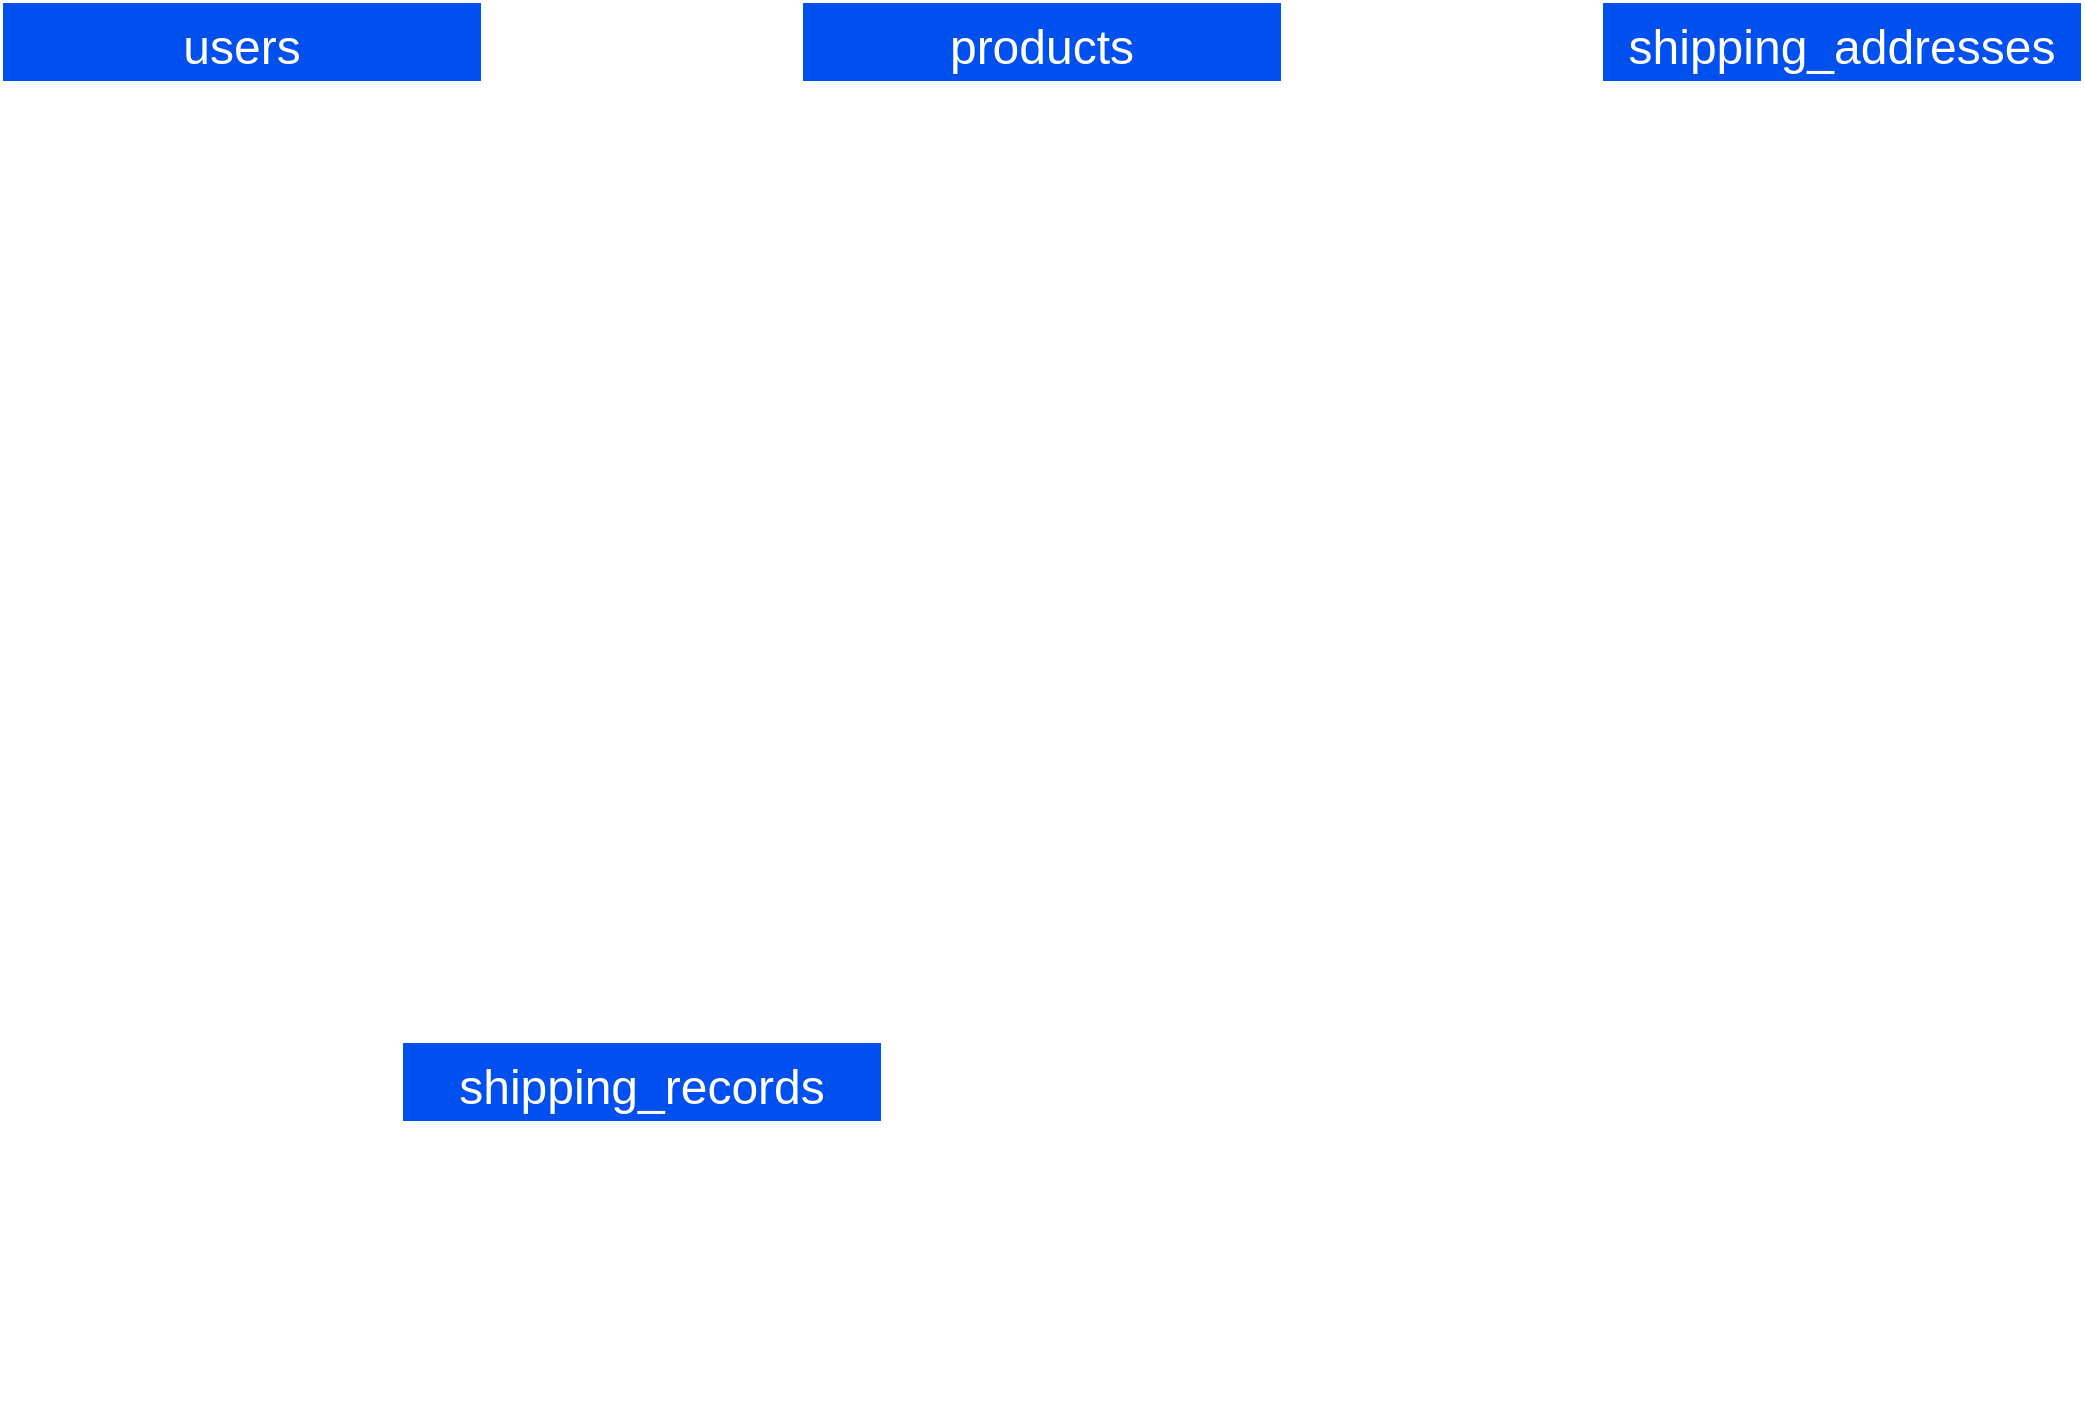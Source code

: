 <mxfile>
    <diagram id="ySHD8SOpM0Rdw_ZR9hW6" name="ページ1">
        <mxGraphModel dx="1585" dy="955" grid="1" gridSize="10" guides="1" tooltips="1" connect="1" arrows="1" fold="1" page="1" pageScale="1" pageWidth="1169" pageHeight="827" math="0" shadow="0">
            <root>
                <mxCell id="0"/>
                <mxCell id="1" parent="0"/>
                <mxCell id="10" value="users" style="swimlane;fontStyle=0;childLayout=stackLayout;horizontal=1;startSize=40;horizontalStack=0;resizeParent=1;resizeParentMax=0;resizeLast=0;collapsible=1;marginBottom=0;align=center;fontSize=24;spacing=0;labelBackgroundColor=none;fillColor=#0050ef;strokeColor=#FFFFFF;fontColor=#FFFFFF;" vertex="1" parent="1">
                    <mxGeometry x="80" y="80" width="240" height="360" as="geometry"/>
                </mxCell>
                <mxCell id="12" value="nickname " style="text;spacingLeft=4;spacingRight=4;overflow=hidden;rotatable=0;points=[[0,0.5],[1,0.5]];portConstraint=eastwest;fontSize=24;spacing=0;strokeColor=#FFFFFF;fontColor=#FFFFFF;" vertex="1" parent="10">
                    <mxGeometry y="40" width="240" height="40" as="geometry"/>
                </mxCell>
                <mxCell id="13" value="email" style="text;fillColor=none;spacingLeft=4;spacingRight=4;overflow=hidden;rotatable=0;points=[[0,0.5],[1,0.5]];portConstraint=eastwest;fontSize=24;spacing=0;strokeColor=#FFFFFF;fontColor=#FFFFFF;" vertex="1" parent="10">
                    <mxGeometry y="80" width="240" height="40" as="geometry"/>
                </mxCell>
                <mxCell id="27" value="encrypted_password" style="text;fillColor=none;spacingLeft=4;spacingRight=4;overflow=hidden;rotatable=0;points=[[0,0.5],[1,0.5]];portConstraint=eastwest;fontSize=24;spacing=0;strokeColor=#FFFFFF;fontColor=#FFFFFF;" vertex="1" parent="10">
                    <mxGeometry y="120" width="240" height="40" as="geometry"/>
                </mxCell>
                <mxCell id="32" value="family_name" style="text;fillColor=none;spacingLeft=4;spacingRight=4;overflow=hidden;rotatable=0;points=[[0,0.5],[1,0.5]];portConstraint=eastwest;fontSize=24;spacing=0;strokeColor=#FFFFFF;fontColor=#FFFFFF;" vertex="1" parent="10">
                    <mxGeometry y="160" width="240" height="40" as="geometry"/>
                </mxCell>
                <mxCell id="33" value="first_name" style="text;fillColor=none;spacingLeft=4;spacingRight=4;overflow=hidden;rotatable=0;points=[[0,0.5],[1,0.5]];portConstraint=eastwest;fontSize=24;spacing=0;strokeColor=#FFFFFF;fontColor=#FFFFFF;" vertex="1" parent="10">
                    <mxGeometry y="200" width="240" height="40" as="geometry"/>
                </mxCell>
                <mxCell id="31" value="family_name_reading" style="text;fillColor=none;spacingLeft=4;spacingRight=4;overflow=hidden;rotatable=0;points=[[0,0.5],[1,0.5]];portConstraint=eastwest;fontSize=24;spacing=0;strokeColor=#FFFFFF;fontColor=#FFFFFF;" vertex="1" parent="10">
                    <mxGeometry y="240" width="240" height="40" as="geometry"/>
                </mxCell>
                <mxCell id="28" value="first_name_reading" style="text;fillColor=none;spacingLeft=4;spacingRight=4;overflow=hidden;rotatable=0;points=[[0,0.5],[1,0.5]];portConstraint=eastwest;fontSize=24;spacing=0;strokeColor=#FFFFFF;fontColor=#FFFFFF;" vertex="1" parent="10">
                    <mxGeometry y="280" width="240" height="40" as="geometry"/>
                </mxCell>
                <mxCell id="34" value="birthday" style="text;fillColor=none;spacingLeft=4;spacingRight=4;overflow=hidden;rotatable=0;points=[[0,0.5],[1,0.5]];portConstraint=eastwest;fontSize=24;spacing=0;strokeColor=#FFFFFF;fontColor=#FFFFFF;" vertex="1" parent="10">
                    <mxGeometry y="320" width="240" height="40" as="geometry"/>
                </mxCell>
                <mxCell id="36" value="products" style="swimlane;fontStyle=0;childLayout=stackLayout;horizontal=1;startSize=40;horizontalStack=0;resizeParent=1;resizeParentMax=0;resizeLast=0;collapsible=1;marginBottom=0;align=center;fontSize=24;spacing=0;fillColor=#0050ef;strokeColor=#FFFFFF;fontColor=#FFFFFF;" vertex="1" parent="1">
                    <mxGeometry x="480" y="80" width="240" height="400" as="geometry"/>
                </mxCell>
                <mxCell id="40" value="name" style="text;fillColor=none;spacingLeft=4;spacingRight=4;overflow=hidden;rotatable=0;points=[[0,0.5],[1,0.5]];portConstraint=eastwest;fontSize=24;spacing=0;strokeColor=#FFFFFF;fontColor=#FFFFFF;" vertex="1" parent="36">
                    <mxGeometry y="40" width="240" height="40" as="geometry"/>
                </mxCell>
                <mxCell id="43" value="caption" style="text;fillColor=none;spacingLeft=4;spacingRight=4;overflow=hidden;rotatable=0;points=[[0,0.5],[1,0.5]];portConstraint=eastwest;fontSize=24;spacing=0;strokeColor=#FFFFFF;fontColor=#FFFFFF;" vertex="1" parent="36">
                    <mxGeometry y="80" width="240" height="40" as="geometry"/>
                </mxCell>
                <mxCell id="44" value="category_id" style="text;fillColor=none;spacingLeft=4;spacingRight=4;overflow=hidden;rotatable=0;points=[[0,0.5],[1,0.5]];portConstraint=eastwest;fontSize=24;spacing=0;strokeColor=#FFFFFF;fontColor=#FFFFFF;" vertex="1" parent="36">
                    <mxGeometry y="120" width="240" height="40" as="geometry"/>
                </mxCell>
                <mxCell id="45" value="condition_id" style="text;fillColor=none;spacingLeft=4;spacingRight=4;overflow=hidden;rotatable=0;points=[[0,0.5],[1,0.5]];portConstraint=eastwest;fontSize=24;spacing=0;strokeColor=#FFFFFF;fontColor=#FFFFFF;" vertex="1" parent="36">
                    <mxGeometry y="160" width="240" height="40" as="geometry"/>
                </mxCell>
                <mxCell id="46" value="fee_id" style="text;fillColor=none;spacingLeft=4;spacingRight=4;overflow=hidden;rotatable=0;points=[[0,0.5],[1,0.5]];portConstraint=eastwest;fontSize=24;spacing=0;strokeColor=#FFFFFF;fontColor=#FFFFFF;" vertex="1" parent="36">
                    <mxGeometry y="200" width="240" height="40" as="geometry"/>
                </mxCell>
                <mxCell id="47" value="prefecture_id" style="text;fillColor=none;spacingLeft=4;spacingRight=4;overflow=hidden;rotatable=0;points=[[0,0.5],[1,0.5]];portConstraint=eastwest;fontSize=24;spacing=0;strokeColor=#FFFFFF;fontColor=#FFFFFF;" vertex="1" parent="36">
                    <mxGeometry y="240" width="240" height="40" as="geometry"/>
                </mxCell>
                <mxCell id="42" value="period_id" style="text;fillColor=none;spacingLeft=4;spacingRight=4;overflow=hidden;rotatable=0;points=[[0,0.5],[1,0.5]];portConstraint=eastwest;fontSize=24;spacing=0;strokeColor=#FFFFFF;fontColor=#FFFFFF;" vertex="1" parent="36">
                    <mxGeometry y="280" width="240" height="40" as="geometry"/>
                </mxCell>
                <mxCell id="41" value="price" style="text;fillColor=none;spacingLeft=4;spacingRight=4;overflow=hidden;rotatable=0;points=[[0,0.5],[1,0.5]];portConstraint=eastwest;fontSize=24;spacing=0;strokeColor=#FFFFFF;fontColor=#FFFFFF;" vertex="1" parent="36">
                    <mxGeometry y="320" width="240" height="40" as="geometry"/>
                </mxCell>
                <mxCell id="48" value="user" style="text;fillColor=none;spacingLeft=4;spacingRight=4;overflow=hidden;rotatable=0;points=[[0,0.5],[1,0.5]];portConstraint=eastwest;fontSize=24;spacing=0;strokeColor=#FFFFFF;fontColor=#FFFFFF;" vertex="1" parent="36">
                    <mxGeometry y="360" width="240" height="40" as="geometry"/>
                </mxCell>
                <mxCell id="50" value="shipping_records" style="swimlane;fontStyle=0;childLayout=stackLayout;horizontal=1;startSize=40;horizontalStack=0;resizeParent=1;resizeParentMax=0;resizeLast=0;collapsible=1;marginBottom=0;align=center;fontSize=24;spacing=0;fillColor=#0050ef;strokeWidth=1;rounded=0;strokeColor=#FFFFFF;fontColor=#FFFFFF;" vertex="1" parent="1">
                    <mxGeometry x="280" y="600" width="240" height="120" as="geometry"/>
                </mxCell>
                <mxCell id="51" value="user" style="text;fillColor=none;spacingLeft=4;spacingRight=4;overflow=hidden;rotatable=0;points=[[0,0.5],[1,0.5]];portConstraint=eastwest;fontSize=24;spacing=0;strokeColor=#FFFFFF;fontColor=#FFFFFF;" vertex="1" parent="50">
                    <mxGeometry y="40" width="240" height="40" as="geometry"/>
                </mxCell>
                <mxCell id="52" value="product" style="text;fillColor=none;spacingLeft=4;spacingRight=4;overflow=hidden;rotatable=0;points=[[0,0.5],[1,0.5]];portConstraint=eastwest;fontSize=24;spacing=0;strokeColor=#FFFFFF;fontColor=#FFFFFF;" vertex="1" parent="50">
                    <mxGeometry y="80" width="240" height="40" as="geometry"/>
                </mxCell>
                <mxCell id="54" value="shipping_addresses" style="swimlane;fontStyle=0;childLayout=stackLayout;horizontal=1;startSize=40;horizontalStack=0;resizeParent=1;resizeParentMax=0;resizeLast=0;collapsible=1;marginBottom=0;align=center;fontSize=24;spacing=0;fillColor=#0050ef;strokeColor=#FFFFFF;fontColor=#FFFFFF;" vertex="1" parent="1">
                    <mxGeometry x="880" y="80" width="240" height="320" as="geometry"/>
                </mxCell>
                <mxCell id="55" value="postal_code" style="text;fillColor=none;spacingLeft=4;spacingRight=4;overflow=hidden;rotatable=0;points=[[0,0.5],[1,0.5]];portConstraint=eastwest;fontSize=24;spacing=0;strokeColor=#FFFFFF;fontColor=#FFFFFF;" vertex="1" parent="54">
                    <mxGeometry y="40" width="240" height="40" as="geometry"/>
                </mxCell>
                <mxCell id="58" value="prefecture_id" style="text;fillColor=none;spacingLeft=4;spacingRight=4;overflow=hidden;rotatable=0;points=[[0,0.5],[1,0.5]];portConstraint=eastwest;fontSize=24;spacing=0;strokeColor=#FFFFFF;fontColor=#FFFFFF;" vertex="1" parent="54">
                    <mxGeometry y="80" width="240" height="40" as="geometry"/>
                </mxCell>
                <mxCell id="60" value="city" style="text;fillColor=none;spacingLeft=4;spacingRight=4;overflow=hidden;rotatable=0;points=[[0,0.5],[1,0.5]];portConstraint=eastwest;fontSize=24;spacing=0;strokeColor=#FFFFFF;fontColor=#FFFFFF;" vertex="1" parent="54">
                    <mxGeometry y="120" width="240" height="40" as="geometry"/>
                </mxCell>
                <mxCell id="61" value="house_number" style="text;fillColor=none;spacingLeft=4;spacingRight=4;overflow=hidden;rotatable=0;points=[[0,0.5],[1,0.5]];portConstraint=eastwest;fontSize=24;spacing=0;strokeColor=#FFFFFF;fontColor=#FFFFFF;" vertex="1" parent="54">
                    <mxGeometry y="160" width="240" height="40" as="geometry"/>
                </mxCell>
                <mxCell id="62" value="building_name" style="text;fillColor=none;spacingLeft=4;spacingRight=4;overflow=hidden;rotatable=0;points=[[0,0.5],[1,0.5]];portConstraint=eastwest;fontSize=24;spacing=0;strokeColor=#FFFFFF;fontColor=#FFFFFF;" vertex="1" parent="54">
                    <mxGeometry y="200" width="240" height="40" as="geometry"/>
                </mxCell>
                <mxCell id="63" value="telephone_number" style="text;fillColor=none;spacingLeft=4;spacingRight=4;overflow=hidden;rotatable=0;points=[[0,0.5],[1,0.5]];portConstraint=eastwest;fontSize=24;spacing=0;strokeColor=#FFFFFF;fontColor=#FFFFFF;" vertex="1" parent="54">
                    <mxGeometry y="240" width="240" height="40" as="geometry"/>
                </mxCell>
                <mxCell id="109" value="shipping_records" style="text;fillColor=none;spacingLeft=4;spacingRight=4;overflow=hidden;rotatable=0;points=[[0,0.5],[1,0.5]];portConstraint=eastwest;fontSize=24;spacing=0;strokeColor=#FFFFFF;fontColor=#FFFFFF;" vertex="1" parent="54">
                    <mxGeometry y="280" width="240" height="40" as="geometry"/>
                </mxCell>
                <mxCell id="99" style="edgeStyle=orthogonalEdgeStyle;rounded=0;orthogonalLoop=1;jettySize=auto;html=1;endArrow=ERmany;endFill=0;endSize=24;startSize=24;startArrow=ERone;startFill=0;fontSize=24;spacing=0;strokeColor=#FFFFFF;fontColor=#FFFFFF;exitX=1;exitY=0.5;exitDx=0;exitDy=0;" edge="1" parent="1" source="32" target="48">
                    <mxGeometry as="geometry"/>
                </mxCell>
                <mxCell id="100" style="rounded=0;orthogonalLoop=1;jettySize=auto;html=1;endArrow=ERone;endFill=0;endSize=24;startSize=24;startArrow=ERone;startFill=0;fontSize=24;spacing=0;strokeColor=#FFFFFF;fontColor=#FFFFFF;edgeStyle=orthogonalEdgeStyle;entryX=0.488;entryY=1.014;entryDx=0;entryDy=0;entryPerimeter=0;exitX=0.488;exitY=1.014;exitDx=0;exitDy=0;exitPerimeter=0;" edge="1" parent="1" source="52" target="109">
                    <mxGeometry x="80" y="80" as="geometry">
                        <mxPoint x="810" y="770" as="sourcePoint"/>
                        <mxPoint x="1030" y="450" as="targetPoint"/>
                    </mxGeometry>
                </mxCell>
                <mxCell id="103" style="rounded=0;orthogonalLoop=1;jettySize=auto;html=1;entryX=1;entryY=0.5;entryDx=0;entryDy=0;endArrow=ERone;endFill=0;endSize=24;startSize=24;startArrow=ERone;startFill=0;fontSize=24;spacing=0;strokeColor=#FFFFFF;exitX=0.508;exitY=0.985;exitDx=0;exitDy=0;edgeStyle=orthogonalEdgeStyle;exitPerimeter=0;fontColor=#FFFFFF;" edge="1" parent="1" source="48" target="52">
                    <mxGeometry x="80" y="80" as="geometry">
                        <mxPoint x="400" y="549.691" as="sourcePoint"/>
                        <mxPoint x="400" y="917.392" as="targetPoint"/>
                        <Array as="points">
                            <mxPoint x="602" y="700"/>
                        </Array>
                    </mxGeometry>
                </mxCell>
                <mxCell id="105" style="rounded=0;orthogonalLoop=1;jettySize=auto;html=1;entryX=0;entryY=0.5;entryDx=0;entryDy=0;fontSize=24;startArrow=ERone;startFill=0;endArrow=ERmany;endFill=0;startSize=24;endSize=24;strokeColor=#FFFFFF;edgeStyle=orthogonalEdgeStyle;fontColor=#FFFFFF;" edge="1" parent="1" target="51">
                    <mxGeometry x="80" y="80" as="geometry">
                        <mxPoint x="200" y="441" as="sourcePoint"/>
                        <Array as="points">
                            <mxPoint x="200" y="441"/>
                            <mxPoint x="200" y="700"/>
                        </Array>
                    </mxGeometry>
                </mxCell>
            </root>
        </mxGraphModel>
    </diagram>
</mxfile>